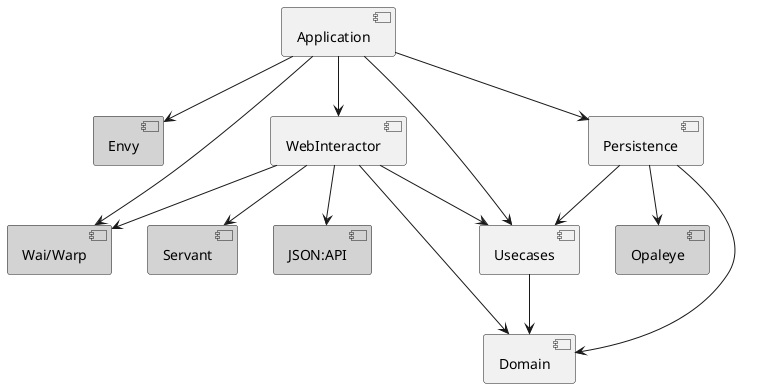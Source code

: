 
@startuml dependencies

[Envy]#LightGrey
[Wai/Warp]#LightGrey
[Servant]#LightGrey
[JSON:API]#LightGrey
[Opaleye]#LightGrey

[Application]
[WebInteractor]
[Persistence]
[Usecases]
[Domain]

[Application] --> [Envy]
[Application] --> [Wai/Warp]
[Application] --> [Persistence]
[Application] --> [WebInteractor]
[Application] --> [Usecases]
[WebInteractor] --> [Domain]
[WebInteractor] --> [Usecases]
[WebInteractor] --> [Servant]
[WebInteractor] --> [JSON:API]
[WebInteractor] --> [Wai/Warp]
[Persistence] --> [Usecases]
[Persistence] --> [Domain]
[Persistence] --> [Opaleye]
[Usecases] --> [Domain]

@enduml